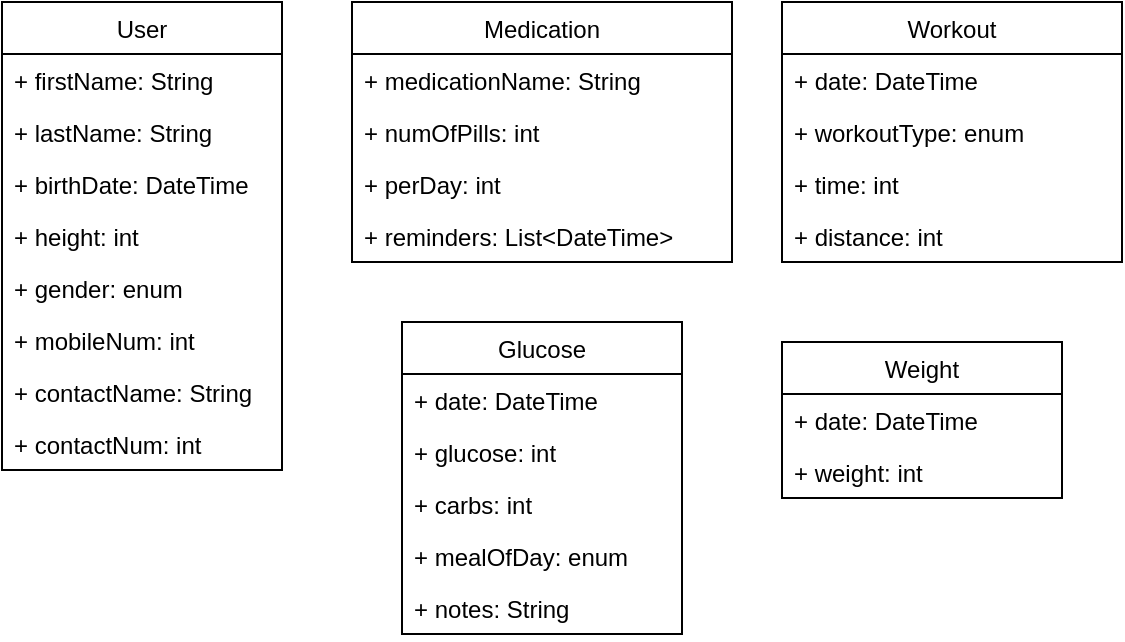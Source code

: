 <mxfile version="20.5.1" type="github">
  <diagram name="Page-1" id="c4acf3e9-155e-7222-9cf6-157b1a14988f">
    <mxGraphModel dx="1662" dy="774" grid="1" gridSize="10" guides="1" tooltips="1" connect="1" arrows="1" fold="1" page="1" pageScale="1" pageWidth="850" pageHeight="1100" background="none" math="0" shadow="0">
      <root>
        <mxCell id="0" />
        <mxCell id="1" parent="0" />
        <mxCell id="Si2GhvN08QgR7NjT1hwX-98" value="User" style="swimlane;fontStyle=0;childLayout=stackLayout;horizontal=1;startSize=26;fillColor=none;horizontalStack=0;resizeParent=1;resizeParentMax=0;resizeLast=0;collapsible=1;marginBottom=0;" vertex="1" parent="1">
          <mxGeometry x="60" y="40" width="140" height="234" as="geometry" />
        </mxCell>
        <mxCell id="Si2GhvN08QgR7NjT1hwX-99" value="+ firstName: String" style="text;strokeColor=none;fillColor=none;align=left;verticalAlign=top;spacingLeft=4;spacingRight=4;overflow=hidden;rotatable=0;points=[[0,0.5],[1,0.5]];portConstraint=eastwest;" vertex="1" parent="Si2GhvN08QgR7NjT1hwX-98">
          <mxGeometry y="26" width="140" height="26" as="geometry" />
        </mxCell>
        <mxCell id="Si2GhvN08QgR7NjT1hwX-100" value="+ lastName: String" style="text;strokeColor=none;fillColor=none;align=left;verticalAlign=top;spacingLeft=4;spacingRight=4;overflow=hidden;rotatable=0;points=[[0,0.5],[1,0.5]];portConstraint=eastwest;" vertex="1" parent="Si2GhvN08QgR7NjT1hwX-98">
          <mxGeometry y="52" width="140" height="26" as="geometry" />
        </mxCell>
        <mxCell id="Si2GhvN08QgR7NjT1hwX-101" value="+ birthDate: DateTime" style="text;strokeColor=none;fillColor=none;align=left;verticalAlign=top;spacingLeft=4;spacingRight=4;overflow=hidden;rotatable=0;points=[[0,0.5],[1,0.5]];portConstraint=eastwest;" vertex="1" parent="Si2GhvN08QgR7NjT1hwX-98">
          <mxGeometry y="78" width="140" height="26" as="geometry" />
        </mxCell>
        <mxCell id="Si2GhvN08QgR7NjT1hwX-106" value="+ height: int" style="text;strokeColor=none;fillColor=none;align=left;verticalAlign=top;spacingLeft=4;spacingRight=4;overflow=hidden;rotatable=0;points=[[0,0.5],[1,0.5]];portConstraint=eastwest;" vertex="1" parent="Si2GhvN08QgR7NjT1hwX-98">
          <mxGeometry y="104" width="140" height="26" as="geometry" />
        </mxCell>
        <mxCell id="Si2GhvN08QgR7NjT1hwX-107" value="+ gender: enum" style="text;strokeColor=none;fillColor=none;align=left;verticalAlign=top;spacingLeft=4;spacingRight=4;overflow=hidden;rotatable=0;points=[[0,0.5],[1,0.5]];portConstraint=eastwest;" vertex="1" parent="Si2GhvN08QgR7NjT1hwX-98">
          <mxGeometry y="130" width="140" height="26" as="geometry" />
        </mxCell>
        <mxCell id="Si2GhvN08QgR7NjT1hwX-108" value="+ mobileNum: int" style="text;strokeColor=none;fillColor=none;align=left;verticalAlign=top;spacingLeft=4;spacingRight=4;overflow=hidden;rotatable=0;points=[[0,0.5],[1,0.5]];portConstraint=eastwest;" vertex="1" parent="Si2GhvN08QgR7NjT1hwX-98">
          <mxGeometry y="156" width="140" height="26" as="geometry" />
        </mxCell>
        <mxCell id="Si2GhvN08QgR7NjT1hwX-109" value="+ contactName: String" style="text;strokeColor=none;fillColor=none;align=left;verticalAlign=top;spacingLeft=4;spacingRight=4;overflow=hidden;rotatable=0;points=[[0,0.5],[1,0.5]];portConstraint=eastwest;" vertex="1" parent="Si2GhvN08QgR7NjT1hwX-98">
          <mxGeometry y="182" width="140" height="26" as="geometry" />
        </mxCell>
        <mxCell id="Si2GhvN08QgR7NjT1hwX-110" value="+ contactNum: int" style="text;strokeColor=none;fillColor=none;align=left;verticalAlign=top;spacingLeft=4;spacingRight=4;overflow=hidden;rotatable=0;points=[[0,0.5],[1,0.5]];portConstraint=eastwest;" vertex="1" parent="Si2GhvN08QgR7NjT1hwX-98">
          <mxGeometry y="208" width="140" height="26" as="geometry" />
        </mxCell>
        <mxCell id="Si2GhvN08QgR7NjT1hwX-111" value="Weight" style="swimlane;fontStyle=0;childLayout=stackLayout;horizontal=1;startSize=26;fillColor=none;horizontalStack=0;resizeParent=1;resizeParentMax=0;resizeLast=0;collapsible=1;marginBottom=0;" vertex="1" parent="1">
          <mxGeometry x="450" y="210" width="140" height="78" as="geometry" />
        </mxCell>
        <mxCell id="Si2GhvN08QgR7NjT1hwX-112" value="+ date: DateTime" style="text;strokeColor=none;fillColor=none;align=left;verticalAlign=top;spacingLeft=4;spacingRight=4;overflow=hidden;rotatable=0;points=[[0,0.5],[1,0.5]];portConstraint=eastwest;" vertex="1" parent="Si2GhvN08QgR7NjT1hwX-111">
          <mxGeometry y="26" width="140" height="26" as="geometry" />
        </mxCell>
        <mxCell id="Si2GhvN08QgR7NjT1hwX-113" value="+ weight: int" style="text;strokeColor=none;fillColor=none;align=left;verticalAlign=top;spacingLeft=4;spacingRight=4;overflow=hidden;rotatable=0;points=[[0,0.5],[1,0.5]];portConstraint=eastwest;" vertex="1" parent="Si2GhvN08QgR7NjT1hwX-111">
          <mxGeometry y="52" width="140" height="26" as="geometry" />
        </mxCell>
        <mxCell id="Si2GhvN08QgR7NjT1hwX-121" value="Glucose" style="swimlane;fontStyle=0;childLayout=stackLayout;horizontal=1;startSize=26;fillColor=none;horizontalStack=0;resizeParent=1;resizeParentMax=0;resizeLast=0;collapsible=1;marginBottom=0;" vertex="1" parent="1">
          <mxGeometry x="260" y="200" width="140" height="156" as="geometry" />
        </mxCell>
        <mxCell id="Si2GhvN08QgR7NjT1hwX-122" value="+ date: DateTime" style="text;strokeColor=none;fillColor=none;align=left;verticalAlign=top;spacingLeft=4;spacingRight=4;overflow=hidden;rotatable=0;points=[[0,0.5],[1,0.5]];portConstraint=eastwest;" vertex="1" parent="Si2GhvN08QgR7NjT1hwX-121">
          <mxGeometry y="26" width="140" height="26" as="geometry" />
        </mxCell>
        <mxCell id="Si2GhvN08QgR7NjT1hwX-123" value="+ glucose: int" style="text;strokeColor=none;fillColor=none;align=left;verticalAlign=top;spacingLeft=4;spacingRight=4;overflow=hidden;rotatable=0;points=[[0,0.5],[1,0.5]];portConstraint=eastwest;" vertex="1" parent="Si2GhvN08QgR7NjT1hwX-121">
          <mxGeometry y="52" width="140" height="26" as="geometry" />
        </mxCell>
        <mxCell id="Si2GhvN08QgR7NjT1hwX-124" value="+ carbs: int" style="text;strokeColor=none;fillColor=none;align=left;verticalAlign=top;spacingLeft=4;spacingRight=4;overflow=hidden;rotatable=0;points=[[0,0.5],[1,0.5]];portConstraint=eastwest;" vertex="1" parent="Si2GhvN08QgR7NjT1hwX-121">
          <mxGeometry y="78" width="140" height="26" as="geometry" />
        </mxCell>
        <mxCell id="Si2GhvN08QgR7NjT1hwX-125" value="+ mealOfDay: enum" style="text;strokeColor=none;fillColor=none;align=left;verticalAlign=top;spacingLeft=4;spacingRight=4;overflow=hidden;rotatable=0;points=[[0,0.5],[1,0.5]];portConstraint=eastwest;" vertex="1" parent="Si2GhvN08QgR7NjT1hwX-121">
          <mxGeometry y="104" width="140" height="26" as="geometry" />
        </mxCell>
        <mxCell id="Si2GhvN08QgR7NjT1hwX-126" value="+ notes: String" style="text;strokeColor=none;fillColor=none;align=left;verticalAlign=top;spacingLeft=4;spacingRight=4;overflow=hidden;rotatable=0;points=[[0,0.5],[1,0.5]];portConstraint=eastwest;" vertex="1" parent="Si2GhvN08QgR7NjT1hwX-121">
          <mxGeometry y="130" width="140" height="26" as="geometry" />
        </mxCell>
        <mxCell id="Si2GhvN08QgR7NjT1hwX-130" value="Medication" style="swimlane;fontStyle=0;childLayout=stackLayout;horizontal=1;startSize=26;fillColor=none;horizontalStack=0;resizeParent=1;resizeParentMax=0;resizeLast=0;collapsible=1;marginBottom=0;" vertex="1" parent="1">
          <mxGeometry x="235" y="40" width="190" height="130" as="geometry" />
        </mxCell>
        <mxCell id="Si2GhvN08QgR7NjT1hwX-131" value="+ medicationName: String" style="text;strokeColor=none;fillColor=none;align=left;verticalAlign=top;spacingLeft=4;spacingRight=4;overflow=hidden;rotatable=0;points=[[0,0.5],[1,0.5]];portConstraint=eastwest;" vertex="1" parent="Si2GhvN08QgR7NjT1hwX-130">
          <mxGeometry y="26" width="190" height="26" as="geometry" />
        </mxCell>
        <mxCell id="Si2GhvN08QgR7NjT1hwX-132" value="+ numOfPills: int" style="text;strokeColor=none;fillColor=none;align=left;verticalAlign=top;spacingLeft=4;spacingRight=4;overflow=hidden;rotatable=0;points=[[0,0.5],[1,0.5]];portConstraint=eastwest;" vertex="1" parent="Si2GhvN08QgR7NjT1hwX-130">
          <mxGeometry y="52" width="190" height="26" as="geometry" />
        </mxCell>
        <mxCell id="Si2GhvN08QgR7NjT1hwX-133" value="+ perDay: int" style="text;strokeColor=none;fillColor=none;align=left;verticalAlign=top;spacingLeft=4;spacingRight=4;overflow=hidden;rotatable=0;points=[[0,0.5],[1,0.5]];portConstraint=eastwest;" vertex="1" parent="Si2GhvN08QgR7NjT1hwX-130">
          <mxGeometry y="78" width="190" height="26" as="geometry" />
        </mxCell>
        <mxCell id="Si2GhvN08QgR7NjT1hwX-134" value="+ reminders: List&lt;DateTime&gt;" style="text;strokeColor=none;fillColor=none;align=left;verticalAlign=top;spacingLeft=4;spacingRight=4;overflow=hidden;rotatable=0;points=[[0,0.5],[1,0.5]];portConstraint=eastwest;" vertex="1" parent="Si2GhvN08QgR7NjT1hwX-130">
          <mxGeometry y="104" width="190" height="26" as="geometry" />
        </mxCell>
        <mxCell id="Si2GhvN08QgR7NjT1hwX-136" value="Workout" style="swimlane;fontStyle=0;childLayout=stackLayout;horizontal=1;startSize=26;fillColor=none;horizontalStack=0;resizeParent=1;resizeParentMax=0;resizeLast=0;collapsible=1;marginBottom=0;" vertex="1" parent="1">
          <mxGeometry x="450" y="40" width="170" height="130" as="geometry" />
        </mxCell>
        <mxCell id="Si2GhvN08QgR7NjT1hwX-137" value="+ date: DateTime" style="text;strokeColor=none;fillColor=none;align=left;verticalAlign=top;spacingLeft=4;spacingRight=4;overflow=hidden;rotatable=0;points=[[0,0.5],[1,0.5]];portConstraint=eastwest;" vertex="1" parent="Si2GhvN08QgR7NjT1hwX-136">
          <mxGeometry y="26" width="170" height="26" as="geometry" />
        </mxCell>
        <mxCell id="Si2GhvN08QgR7NjT1hwX-138" value="+ workoutType: enum" style="text;strokeColor=none;fillColor=none;align=left;verticalAlign=top;spacingLeft=4;spacingRight=4;overflow=hidden;rotatable=0;points=[[0,0.5],[1,0.5]];portConstraint=eastwest;" vertex="1" parent="Si2GhvN08QgR7NjT1hwX-136">
          <mxGeometry y="52" width="170" height="26" as="geometry" />
        </mxCell>
        <mxCell id="Si2GhvN08QgR7NjT1hwX-139" value="+ time: int" style="text;strokeColor=none;fillColor=none;align=left;verticalAlign=top;spacingLeft=4;spacingRight=4;overflow=hidden;rotatable=0;points=[[0,0.5],[1,0.5]];portConstraint=eastwest;" vertex="1" parent="Si2GhvN08QgR7NjT1hwX-136">
          <mxGeometry y="78" width="170" height="26" as="geometry" />
        </mxCell>
        <mxCell id="Si2GhvN08QgR7NjT1hwX-140" value="+ distance: int" style="text;strokeColor=none;fillColor=none;align=left;verticalAlign=top;spacingLeft=4;spacingRight=4;overflow=hidden;rotatable=0;points=[[0,0.5],[1,0.5]];portConstraint=eastwest;" vertex="1" parent="Si2GhvN08QgR7NjT1hwX-136">
          <mxGeometry y="104" width="170" height="26" as="geometry" />
        </mxCell>
      </root>
    </mxGraphModel>
  </diagram>
</mxfile>

